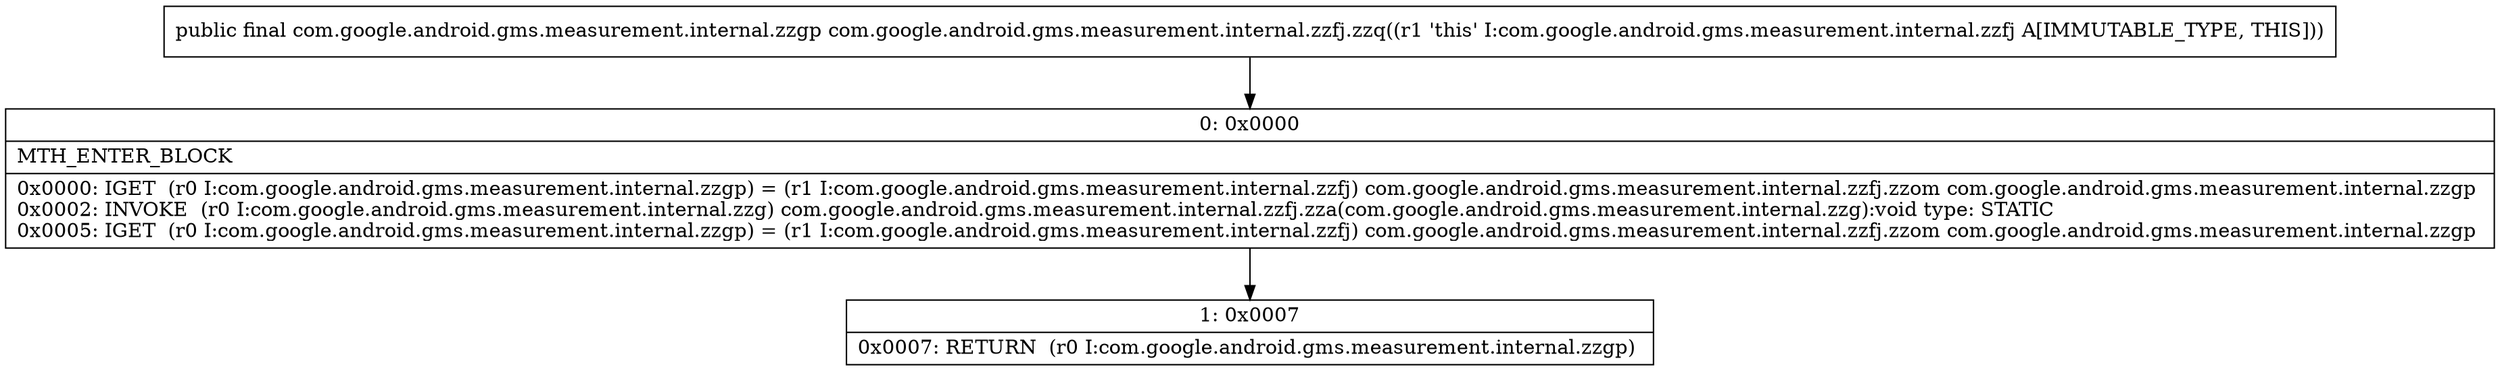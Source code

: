 digraph "CFG forcom.google.android.gms.measurement.internal.zzfj.zzq()Lcom\/google\/android\/gms\/measurement\/internal\/zzgp;" {
Node_0 [shape=record,label="{0\:\ 0x0000|MTH_ENTER_BLOCK\l|0x0000: IGET  (r0 I:com.google.android.gms.measurement.internal.zzgp) = (r1 I:com.google.android.gms.measurement.internal.zzfj) com.google.android.gms.measurement.internal.zzfj.zzom com.google.android.gms.measurement.internal.zzgp \l0x0002: INVOKE  (r0 I:com.google.android.gms.measurement.internal.zzg) com.google.android.gms.measurement.internal.zzfj.zza(com.google.android.gms.measurement.internal.zzg):void type: STATIC \l0x0005: IGET  (r0 I:com.google.android.gms.measurement.internal.zzgp) = (r1 I:com.google.android.gms.measurement.internal.zzfj) com.google.android.gms.measurement.internal.zzfj.zzom com.google.android.gms.measurement.internal.zzgp \l}"];
Node_1 [shape=record,label="{1\:\ 0x0007|0x0007: RETURN  (r0 I:com.google.android.gms.measurement.internal.zzgp) \l}"];
MethodNode[shape=record,label="{public final com.google.android.gms.measurement.internal.zzgp com.google.android.gms.measurement.internal.zzfj.zzq((r1 'this' I:com.google.android.gms.measurement.internal.zzfj A[IMMUTABLE_TYPE, THIS])) }"];
MethodNode -> Node_0;
Node_0 -> Node_1;
}

